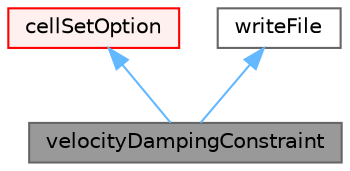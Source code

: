 digraph "velocityDampingConstraint"
{
 // LATEX_PDF_SIZE
  bgcolor="transparent";
  edge [fontname=Helvetica,fontsize=10,labelfontname=Helvetica,labelfontsize=10];
  node [fontname=Helvetica,fontsize=10,shape=box,height=0.2,width=0.4];
  Node1 [id="Node000001",label="velocityDampingConstraint",height=0.2,width=0.4,color="gray40", fillcolor="grey60", style="filled", fontcolor="black",tooltip="Constrain given velocity fields to dampen velocity fluctuations exceeding a given value within a spec..."];
  Node2 -> Node1 [id="edge1_Node000001_Node000002",dir="back",color="steelblue1",style="solid",tooltip=" "];
  Node2 [id="Node000002",label="cellSetOption",height=0.2,width=0.4,color="red", fillcolor="#FFF0F0", style="filled",URL="$classFoam_1_1fv_1_1cellSetOption.html",tooltip="Intermediate abstract class for handling cell-set options for the derived fvOptions."];
  Node4 -> Node1 [id="edge2_Node000001_Node000004",dir="back",color="steelblue1",style="solid",tooltip=" "];
  Node4 [id="Node000004",label="writeFile",height=0.2,width=0.4,color="gray40", fillcolor="white", style="filled",URL="$classFoam_1_1functionObjects_1_1writeFile.html",tooltip="Base class for writing single files from the function objects."];
}
